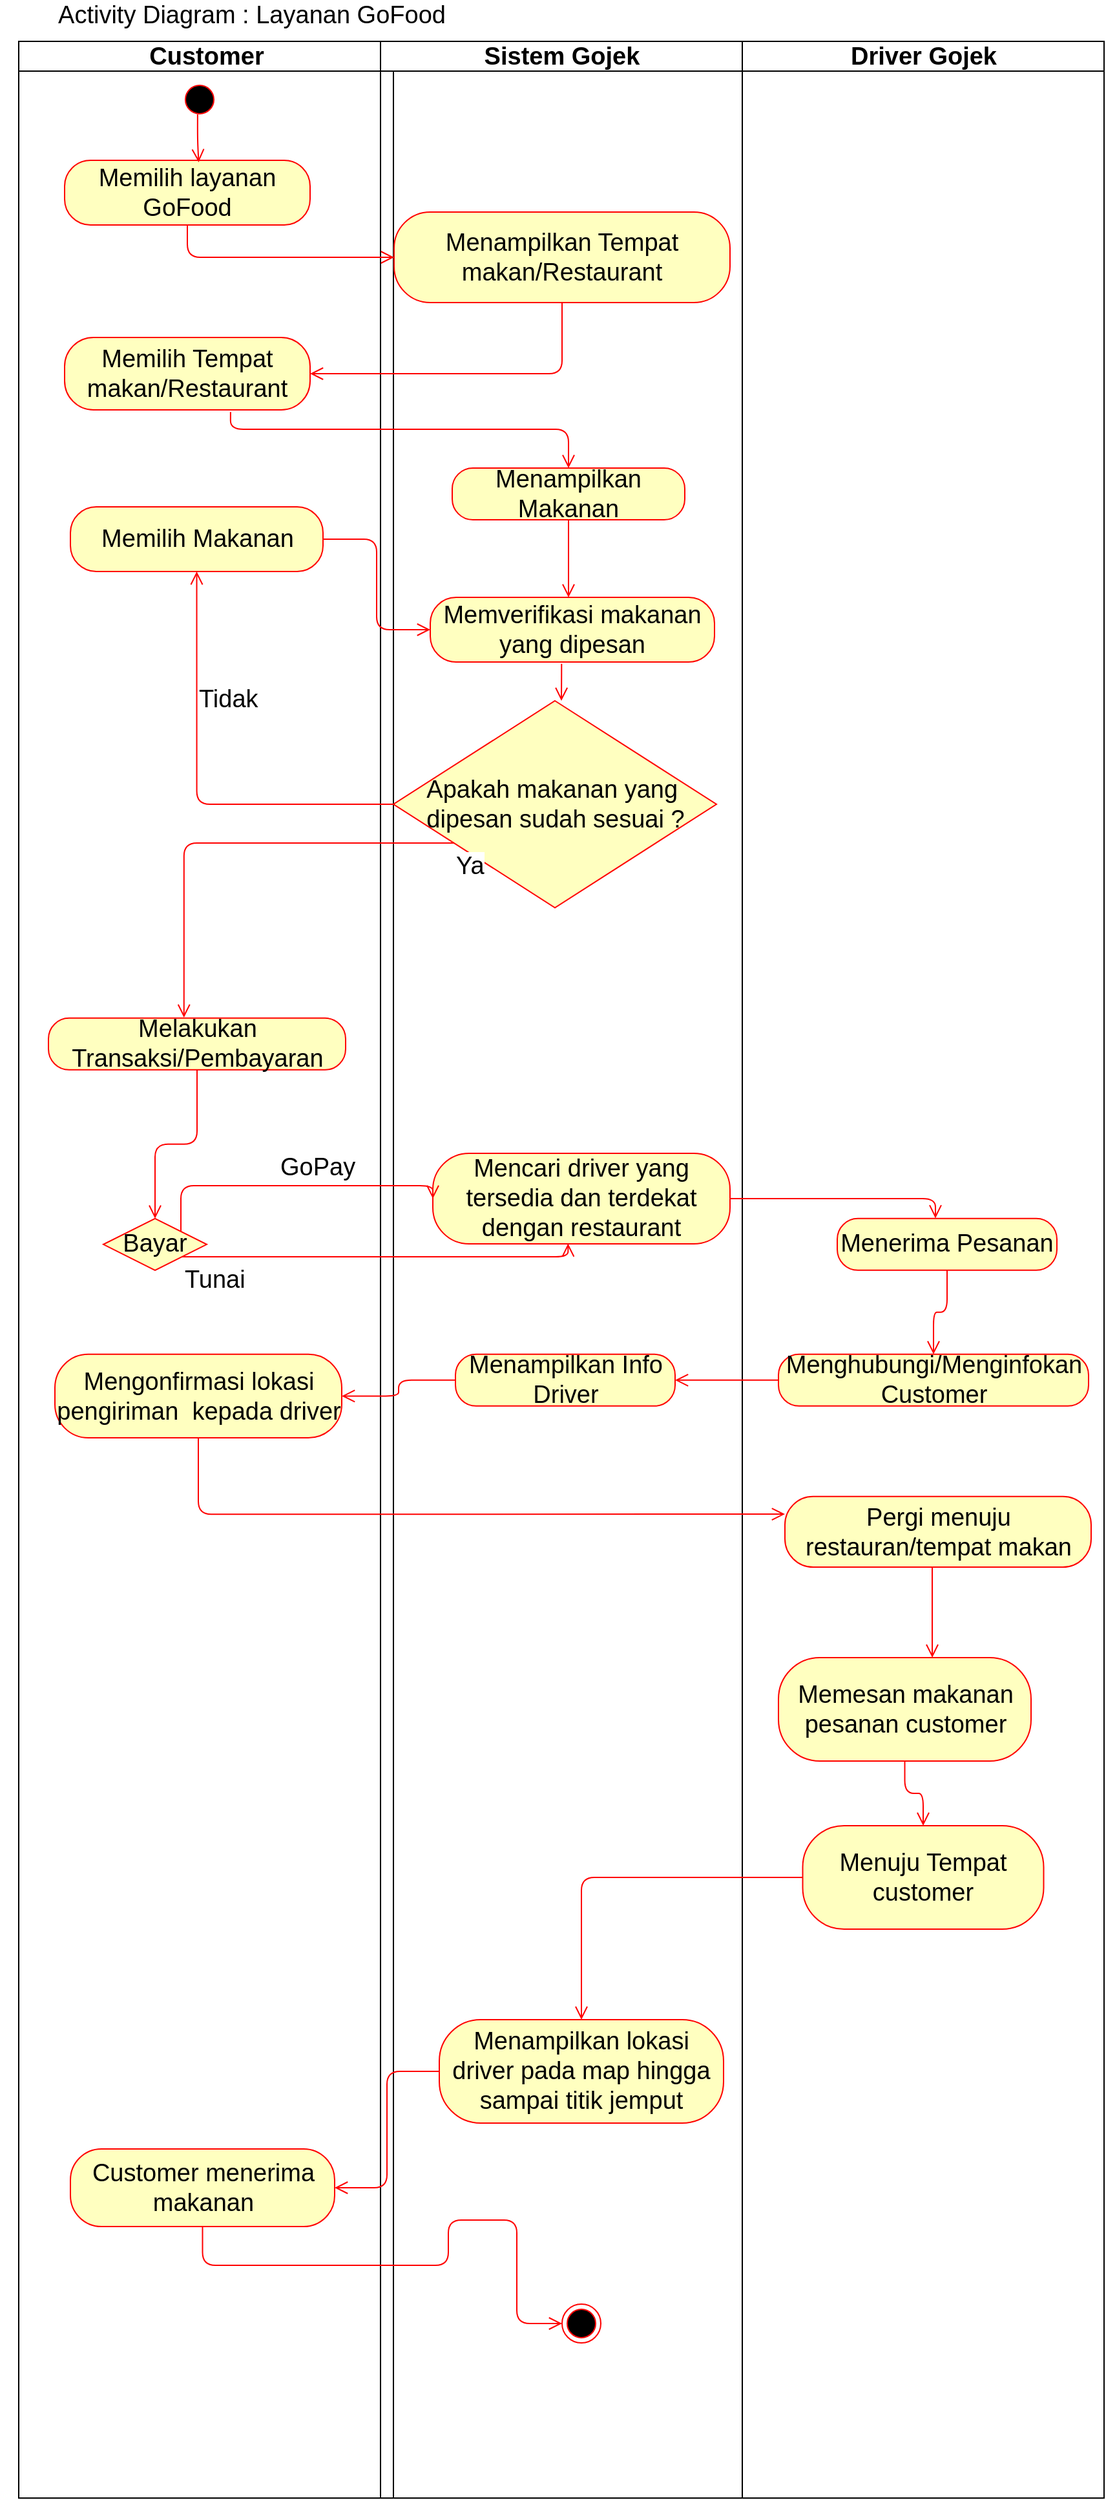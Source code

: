 <mxfile version="14.6.13" type="github">
  <diagram id="UVGQqestL4LisQcyUeWL" name="Page-1">
    <mxGraphModel dx="1483" dy="999" grid="1" gridSize="10" guides="1" tooltips="1" connect="1" arrows="1" fold="1" page="1" pageScale="1" pageWidth="200" pageHeight="300" math="0" shadow="0">
      <root>
        <mxCell id="0" />
        <mxCell id="1" parent="0" />
        <mxCell id="FoPdU7yQy80ElH368FdN-35" value="Customer" style="swimlane;whiteSpace=wrap;fontSize=19;" vertex="1" parent="1">
          <mxGeometry x="164.5" y="-110" width="290" height="1900" as="geometry" />
        </mxCell>
        <mxCell id="FoPdU7yQy80ElH368FdN-36" value="&lt;span&gt;Memilih layanan GoFood&lt;/span&gt;" style="rounded=1;whiteSpace=wrap;html=1;arcSize=40;fontColor=#000000;fillColor=#ffffc0;strokeColor=#ff0000;fontSize=19;" vertex="1" parent="FoPdU7yQy80ElH368FdN-35">
          <mxGeometry x="35.5" y="92" width="190" height="50" as="geometry" />
        </mxCell>
        <mxCell id="FoPdU7yQy80ElH368FdN-37" value="&lt;span&gt;Memilih Tempat makan/Restaurant&lt;/span&gt;" style="rounded=1;whiteSpace=wrap;html=1;arcSize=40;fontColor=#000000;fillColor=#ffffc0;strokeColor=#ff0000;fontSize=19;" vertex="1" parent="FoPdU7yQy80ElH368FdN-35">
          <mxGeometry x="35.5" y="229" width="190" height="56" as="geometry" />
        </mxCell>
        <mxCell id="FoPdU7yQy80ElH368FdN-38" value="" style="ellipse;html=1;shape=startState;fillColor=#000000;strokeColor=#ff0000;fontSize=19;" vertex="1" parent="FoPdU7yQy80ElH368FdN-35">
          <mxGeometry x="125" y="30" width="30" height="30" as="geometry" />
        </mxCell>
        <mxCell id="FoPdU7yQy80ElH368FdN-39" value="Mengonfirmasi lokasi pengiriman&amp;nbsp; kepada driver" style="rounded=1;whiteSpace=wrap;html=1;arcSize=40;fontColor=#000000;fillColor=#ffffc0;strokeColor=#ff0000;fontSize=19;" vertex="1" parent="FoPdU7yQy80ElH368FdN-35">
          <mxGeometry x="28" y="1015.4" width="222" height="64.6" as="geometry" />
        </mxCell>
        <mxCell id="FoPdU7yQy80ElH368FdN-40" value="Melakukan Transaksi/Pembayaran" style="rounded=1;whiteSpace=wrap;html=1;arcSize=40;fontColor=#000000;fillColor=#ffffc0;strokeColor=#ff0000;fontSize=19;" vertex="1" parent="FoPdU7yQy80ElH368FdN-35">
          <mxGeometry x="23" y="755.4" width="230" height="40" as="geometry" />
        </mxCell>
        <mxCell id="FoPdU7yQy80ElH368FdN-41" value="Bayar" style="rhombus;whiteSpace=wrap;html=1;fillColor=#ffffc0;strokeColor=#ff0000;fontSize=19;" vertex="1" parent="FoPdU7yQy80ElH368FdN-35">
          <mxGeometry x="65.5" y="910.4" width="80" height="40" as="geometry" />
        </mxCell>
        <mxCell id="FoPdU7yQy80ElH368FdN-42" value="" style="edgeStyle=orthogonalEdgeStyle;html=1;verticalAlign=bottom;endArrow=open;endSize=8;strokeColor=#ff0000;fontSize=19;entryX=0.5;entryY=0;entryDx=0;entryDy=0;" edge="1" parent="FoPdU7yQy80ElH368FdN-35" source="FoPdU7yQy80ElH368FdN-40" target="FoPdU7yQy80ElH368FdN-41">
          <mxGeometry relative="1" as="geometry">
            <mxPoint x="418.5" y="895.4" as="targetPoint" />
          </mxGeometry>
        </mxCell>
        <mxCell id="FoPdU7yQy80ElH368FdN-43" value="" style="edgeStyle=orthogonalEdgeStyle;html=1;verticalAlign=bottom;endArrow=open;endSize=8;strokeColor=#ff0000;fontSize=19;entryX=0.546;entryY=0.03;entryDx=0;entryDy=0;exitX=0.448;exitY=0.884;exitDx=0;exitDy=0;entryPerimeter=0;exitPerimeter=0;" edge="1" parent="FoPdU7yQy80ElH368FdN-35" source="FoPdU7yQy80ElH368FdN-38" target="FoPdU7yQy80ElH368FdN-36">
          <mxGeometry relative="1" as="geometry">
            <mxPoint x="150" y="775" as="targetPoint" />
            <mxPoint x="150" y="660" as="sourcePoint" />
          </mxGeometry>
        </mxCell>
        <mxCell id="FoPdU7yQy80ElH368FdN-77" value="Memilih Makanan" style="rounded=1;whiteSpace=wrap;html=1;arcSize=40;fontColor=#000000;fillColor=#ffffc0;strokeColor=#ff0000;fontSize=19;" vertex="1" parent="FoPdU7yQy80ElH368FdN-35">
          <mxGeometry x="40" y="360" width="195.5" height="50" as="geometry" />
        </mxCell>
        <mxCell id="FoPdU7yQy80ElH368FdN-88" value="Customer menerima makanan" style="rounded=1;whiteSpace=wrap;html=1;arcSize=40;fontColor=#000000;fillColor=#ffffc0;strokeColor=#ff0000;fontSize=19;" vertex="1" parent="FoPdU7yQy80ElH368FdN-35">
          <mxGeometry x="40" y="1630" width="204.5" height="60" as="geometry" />
        </mxCell>
        <mxCell id="FoPdU7yQy80ElH368FdN-44" value="Sistem Gojek" style="swimlane;whiteSpace=wrap;fontSize=19;" vertex="1" parent="1">
          <mxGeometry x="444.5" y="-110" width="280" height="1900" as="geometry" />
        </mxCell>
        <mxCell id="FoPdU7yQy80ElH368FdN-45" value="Menampilkan Tempat makan/Restaurant" style="rounded=1;whiteSpace=wrap;html=1;arcSize=40;fontColor=#000000;fillColor=#ffffc0;strokeColor=#ff0000;fontSize=19;" vertex="1" parent="FoPdU7yQy80ElH368FdN-44">
          <mxGeometry x="10.5" y="132" width="260" height="70" as="geometry" />
        </mxCell>
        <mxCell id="FoPdU7yQy80ElH368FdN-46" value="&lt;span&gt;Memverifikasi makanan yang dipesan&lt;/span&gt;" style="rounded=1;whiteSpace=wrap;html=1;arcSize=40;fontColor=#000000;fillColor=#ffffc0;strokeColor=#ff0000;fontSize=19;" vertex="1" parent="FoPdU7yQy80ElH368FdN-44">
          <mxGeometry x="38.5" y="430" width="220" height="50" as="geometry" />
        </mxCell>
        <mxCell id="FoPdU7yQy80ElH368FdN-49" value="Mencari driver yang tersedia dan terdekat dengan restaurant" style="rounded=1;whiteSpace=wrap;html=1;arcSize=40;fontColor=#000000;fillColor=#ffffc0;strokeColor=#ff0000;fontSize=19;" vertex="1" parent="FoPdU7yQy80ElH368FdN-44">
          <mxGeometry x="40.5" y="860" width="230" height="70" as="geometry" />
        </mxCell>
        <mxCell id="FoPdU7yQy80ElH368FdN-51" value="Menampilkan Info Driver" style="rounded=1;whiteSpace=wrap;html=1;arcSize=40;fontColor=#000000;fillColor=#ffffc0;strokeColor=#ff0000;fontSize=19;" vertex="1" parent="FoPdU7yQy80ElH368FdN-44">
          <mxGeometry x="58" y="1015.4" width="170" height="40" as="geometry" />
        </mxCell>
        <mxCell id="FoPdU7yQy80ElH368FdN-52" value="Menampilkan lokasi driver pada map hingga sampai titik jemput" style="rounded=1;whiteSpace=wrap;html=1;arcSize=40;fontColor=#000000;fillColor=#ffffc0;strokeColor=#ff0000;fontSize=19;" vertex="1" parent="FoPdU7yQy80ElH368FdN-44">
          <mxGeometry x="45.5" y="1530" width="220" height="80" as="geometry" />
        </mxCell>
        <mxCell id="FoPdU7yQy80ElH368FdN-54" value="" style="ellipse;html=1;shape=endState;fillColor=#000000;strokeColor=#ff0000;fontSize=19;" vertex="1" parent="FoPdU7yQy80ElH368FdN-44">
          <mxGeometry x="140.5" y="1750" width="30" height="30" as="geometry" />
        </mxCell>
        <mxCell id="FoPdU7yQy80ElH368FdN-55" style="edgeStyle=orthogonalEdgeStyle;rounded=0;orthogonalLoop=1;jettySize=auto;html=1;exitX=0.5;exitY=1;exitDx=0;exitDy=0;fontSize=19;" edge="1" parent="FoPdU7yQy80ElH368FdN-44" source="FoPdU7yQy80ElH368FdN-54" target="FoPdU7yQy80ElH368FdN-54">
          <mxGeometry relative="1" as="geometry" />
        </mxCell>
        <mxCell id="FoPdU7yQy80ElH368FdN-56" value="" style="edgeStyle=orthogonalEdgeStyle;html=1;verticalAlign=bottom;endArrow=open;endSize=8;strokeColor=#ff0000;fontSize=19;entryX=0.5;entryY=0;entryDx=0;entryDy=0;exitX=0.462;exitY=1.028;exitDx=0;exitDy=0;exitPerimeter=0;" edge="1" parent="FoPdU7yQy80ElH368FdN-44" source="FoPdU7yQy80ElH368FdN-46">
          <mxGeometry relative="1" as="geometry">
            <mxPoint x="140.0" y="510" as="targetPoint" />
            <mxPoint x="137.12" y="480.0" as="sourcePoint" />
          </mxGeometry>
        </mxCell>
        <mxCell id="FoPdU7yQy80ElH368FdN-75" value="Menampilkan Makanan" style="rounded=1;whiteSpace=wrap;html=1;arcSize=40;fontColor=#000000;fillColor=#ffffc0;strokeColor=#ff0000;fontSize=19;" vertex="1" parent="FoPdU7yQy80ElH368FdN-44">
          <mxGeometry x="55.5" y="330" width="180" height="40" as="geometry" />
        </mxCell>
        <mxCell id="FoPdU7yQy80ElH368FdN-76" value="" style="edgeStyle=orthogonalEdgeStyle;html=1;verticalAlign=bottom;endArrow=open;endSize=8;strokeColor=#ff0000;fontSize=19;" edge="1" source="FoPdU7yQy80ElH368FdN-75" parent="FoPdU7yQy80ElH368FdN-44">
          <mxGeometry relative="1" as="geometry">
            <mxPoint x="145.5" y="430" as="targetPoint" />
          </mxGeometry>
        </mxCell>
        <mxCell id="FoPdU7yQy80ElH368FdN-79" value="Apakah makanan yang&amp;nbsp;&lt;br&gt;dipesan sudah sesuai ?" style="rhombus;whiteSpace=wrap;html=1;fillColor=#ffffc0;strokeColor=#ff0000;fontSize=19;" vertex="1" parent="FoPdU7yQy80ElH368FdN-44">
          <mxGeometry x="10" y="510" width="250" height="160" as="geometry" />
        </mxCell>
        <mxCell id="FoPdU7yQy80ElH368FdN-57" value="Driver Gojek" style="swimlane;whiteSpace=wrap;startSize=23;fontSize=19;" vertex="1" parent="1">
          <mxGeometry x="724.5" y="-110" width="280" height="1900" as="geometry" />
        </mxCell>
        <mxCell id="FoPdU7yQy80ElH368FdN-58" value="Menerima Pesanan" style="rounded=1;whiteSpace=wrap;html=1;arcSize=40;fontColor=#000000;fillColor=#ffffc0;strokeColor=#ff0000;fontSize=19;" vertex="1" parent="FoPdU7yQy80ElH368FdN-57">
          <mxGeometry x="73.5" y="910.4" width="170" height="40" as="geometry" />
        </mxCell>
        <mxCell id="FoPdU7yQy80ElH368FdN-59" value="Menghubungi/Menginfokan&lt;br&gt;Customer" style="rounded=1;whiteSpace=wrap;html=1;arcSize=40;fontColor=#000000;fillColor=#ffffc0;strokeColor=#ff0000;fontSize=19;" vertex="1" parent="FoPdU7yQy80ElH368FdN-57">
          <mxGeometry x="28" y="1015.4" width="240" height="40" as="geometry" />
        </mxCell>
        <mxCell id="FoPdU7yQy80ElH368FdN-60" value="" style="edgeStyle=orthogonalEdgeStyle;html=1;verticalAlign=bottom;endArrow=open;endSize=8;strokeColor=#ff0000;fontSize=19;exitX=0.5;exitY=1;exitDx=0;exitDy=0;entryX=0.5;entryY=0;entryDx=0;entryDy=0;" edge="1" parent="FoPdU7yQy80ElH368FdN-57" source="FoPdU7yQy80ElH368FdN-58" target="FoPdU7yQy80ElH368FdN-59">
          <mxGeometry relative="1" as="geometry">
            <mxPoint x="158.5" y="1105.4" as="targetPoint" />
          </mxGeometry>
        </mxCell>
        <mxCell id="FoPdU7yQy80ElH368FdN-61" value="Pergi menuju restauran/tempat makan" style="rounded=1;whiteSpace=wrap;html=1;arcSize=40;fontColor=#000000;fillColor=#ffffc0;strokeColor=#ff0000;fontSize=19;" vertex="1" parent="FoPdU7yQy80ElH368FdN-57">
          <mxGeometry x="33" y="1125.4" width="237" height="54.6" as="geometry" />
        </mxCell>
        <mxCell id="FoPdU7yQy80ElH368FdN-83" value="Memesan makanan pesanan customer" style="rounded=1;whiteSpace=wrap;html=1;arcSize=40;fontColor=#000000;fillColor=#ffffc0;strokeColor=#ff0000;fontSize=19;" vertex="1" parent="FoPdU7yQy80ElH368FdN-57">
          <mxGeometry x="28" y="1250" width="195.5" height="80" as="geometry" />
        </mxCell>
        <mxCell id="FoPdU7yQy80ElH368FdN-84" value="" style="edgeStyle=orthogonalEdgeStyle;html=1;verticalAlign=bottom;endArrow=open;endSize=8;strokeColor=#ff0000;fontSize=19;entryX=0.5;entryY=0;entryDx=0;entryDy=0;" edge="1" source="FoPdU7yQy80ElH368FdN-83" parent="FoPdU7yQy80ElH368FdN-57" target="FoPdU7yQy80ElH368FdN-86">
          <mxGeometry relative="1" as="geometry">
            <mxPoint x="165.5" y="1340" as="targetPoint" />
          </mxGeometry>
        </mxCell>
        <mxCell id="FoPdU7yQy80ElH368FdN-69" value="" style="edgeStyle=orthogonalEdgeStyle;html=1;verticalAlign=bottom;endArrow=open;endSize=8;strokeColor=#ff0000;fontSize=19;entryX=0.609;entryY=0;entryDx=0;entryDy=0;entryPerimeter=0;" edge="1" parent="FoPdU7yQy80ElH368FdN-57" source="FoPdU7yQy80ElH368FdN-61" target="FoPdU7yQy80ElH368FdN-83">
          <mxGeometry relative="1" as="geometry">
            <mxPoint x="163.5" y="1225.4" as="targetPoint" />
            <Array as="points">
              <mxPoint x="147" y="1240" />
              <mxPoint x="147" y="1240" />
            </Array>
          </mxGeometry>
        </mxCell>
        <mxCell id="FoPdU7yQy80ElH368FdN-86" value="Menuju Tempat customer" style="rounded=1;whiteSpace=wrap;html=1;arcSize=40;fontColor=#000000;fillColor=#ffffc0;strokeColor=#ff0000;fontSize=19;" vertex="1" parent="FoPdU7yQy80ElH368FdN-57">
          <mxGeometry x="46.75" y="1380" width="186.5" height="80" as="geometry" />
        </mxCell>
        <mxCell id="FoPdU7yQy80ElH368FdN-62" value="Activity Diagram : Layanan GoFood" style="text;html=1;strokeColor=none;fillColor=none;align=center;verticalAlign=middle;whiteSpace=wrap;rounded=0;fontSize=19;" vertex="1" parent="1">
          <mxGeometry x="150" y="-140" width="390" height="20" as="geometry" />
        </mxCell>
        <mxCell id="FoPdU7yQy80ElH368FdN-64" value="GoPay" style="edgeStyle=orthogonalEdgeStyle;html=1;align=left;verticalAlign=bottom;endArrow=open;endSize=8;strokeColor=#ff0000;fontSize=19;exitX=1;exitY=0;exitDx=0;exitDy=0;entryX=0;entryY=0.5;entryDx=0;entryDy=0;" edge="1" parent="1" source="FoPdU7yQy80ElH368FdN-41" target="FoPdU7yQy80ElH368FdN-49">
          <mxGeometry x="-0.085" relative="1" as="geometry">
            <mxPoint x="728" y="825.4" as="targetPoint" />
            <Array as="points">
              <mxPoint x="290" y="775" />
            </Array>
            <mxPoint as="offset" />
          </mxGeometry>
        </mxCell>
        <mxCell id="FoPdU7yQy80ElH368FdN-65" value="Tunai" style="edgeStyle=orthogonalEdgeStyle;html=1;align=left;verticalAlign=top;endArrow=open;endSize=8;strokeColor=#ff0000;fontSize=19;entryX=0.455;entryY=0.997;entryDx=0;entryDy=0;entryPerimeter=0;" edge="1" parent="1" source="FoPdU7yQy80ElH368FdN-41" target="FoPdU7yQy80ElH368FdN-49">
          <mxGeometry x="-1" relative="1" as="geometry">
            <mxPoint x="588" y="905.4" as="targetPoint" />
            <mxPoint as="offset" />
            <Array as="points">
              <mxPoint x="590" y="830" />
            </Array>
          </mxGeometry>
        </mxCell>
        <mxCell id="FoPdU7yQy80ElH368FdN-66" value="" style="edgeStyle=orthogonalEdgeStyle;html=1;verticalAlign=bottom;endArrow=open;endSize=8;strokeColor=#ff0000;fontSize=19;entryX=1;entryY=0.5;entryDx=0;entryDy=0;" edge="1" parent="1" source="FoPdU7yQy80ElH368FdN-51" target="FoPdU7yQy80ElH368FdN-39">
          <mxGeometry relative="1" as="geometry">
            <mxPoint x="588" y="1005.4" as="targetPoint" />
          </mxGeometry>
        </mxCell>
        <mxCell id="FoPdU7yQy80ElH368FdN-67" value="" style="edgeStyle=orthogonalEdgeStyle;html=1;verticalAlign=bottom;endArrow=open;endSize=8;strokeColor=#ff0000;fontSize=19;exitX=0;exitY=0.5;exitDx=0;exitDy=0;entryX=1;entryY=0.5;entryDx=0;entryDy=0;" edge="1" parent="1" source="FoPdU7yQy80ElH368FdN-59" target="FoPdU7yQy80ElH368FdN-51">
          <mxGeometry relative="1" as="geometry">
            <mxPoint x="698" y="955.4" as="targetPoint" />
            <mxPoint x="512.5" y="935.4" as="sourcePoint" />
          </mxGeometry>
        </mxCell>
        <mxCell id="FoPdU7yQy80ElH368FdN-68" value="" style="edgeStyle=orthogonalEdgeStyle;html=1;verticalAlign=bottom;endArrow=open;endSize=8;strokeColor=#ff0000;fontSize=19;entryX=0;entryY=0.25;entryDx=0;entryDy=0;" edge="1" parent="1" source="FoPdU7yQy80ElH368FdN-39" target="FoPdU7yQy80ElH368FdN-61">
          <mxGeometry relative="1" as="geometry">
            <mxPoint x="288" y="1005.4" as="targetPoint" />
            <Array as="points">
              <mxPoint x="304" y="1029" />
            </Array>
          </mxGeometry>
        </mxCell>
        <mxCell id="FoPdU7yQy80ElH368FdN-70" value="" style="edgeStyle=orthogonalEdgeStyle;html=1;verticalAlign=bottom;endArrow=open;endSize=8;strokeColor=#ff0000;fontSize=19;entryX=0;entryY=0.5;entryDx=0;entryDy=0;exitX=0.5;exitY=1;exitDx=0;exitDy=0;" edge="1" parent="1" source="FoPdU7yQy80ElH368FdN-36" target="FoPdU7yQy80ElH368FdN-45">
          <mxGeometry relative="1" as="geometry">
            <mxPoint x="313.74" y="-6.5" as="targetPoint" />
            <mxPoint x="312.94" y="-43.48" as="sourcePoint" />
          </mxGeometry>
        </mxCell>
        <mxCell id="FoPdU7yQy80ElH368FdN-71" value="" style="edgeStyle=orthogonalEdgeStyle;html=1;verticalAlign=bottom;endArrow=open;endSize=8;strokeColor=#ff0000;fontSize=19;entryX=1;entryY=0.5;entryDx=0;entryDy=0;exitX=0.5;exitY=1;exitDx=0;exitDy=0;" edge="1" parent="1" source="FoPdU7yQy80ElH368FdN-45" target="FoPdU7yQy80ElH368FdN-37">
          <mxGeometry relative="1" as="geometry">
            <mxPoint x="465" y="67" as="targetPoint" />
            <mxPoint x="305" y="42" as="sourcePoint" />
          </mxGeometry>
        </mxCell>
        <mxCell id="FoPdU7yQy80ElH368FdN-72" value="" style="edgeStyle=orthogonalEdgeStyle;html=1;verticalAlign=bottom;endArrow=open;endSize=8;strokeColor=#ff0000;fontSize=19;entryX=0.5;entryY=0;entryDx=0;entryDy=0;exitX=0.676;exitY=1.029;exitDx=0;exitDy=0;exitPerimeter=0;" edge="1" parent="1" source="FoPdU7yQy80ElH368FdN-37" target="FoPdU7yQy80ElH368FdN-75">
          <mxGeometry relative="1" as="geometry">
            <mxPoint x="465" y="67" as="targetPoint" />
            <mxPoint x="305" y="42" as="sourcePoint" />
            <Array as="points">
              <mxPoint x="328" y="190" />
              <mxPoint x="590" y="190" />
              <mxPoint x="590" y="220" />
            </Array>
          </mxGeometry>
        </mxCell>
        <mxCell id="FoPdU7yQy80ElH368FdN-78" value="" style="edgeStyle=orthogonalEdgeStyle;html=1;verticalAlign=bottom;endArrow=open;endSize=8;strokeColor=#ff0000;fontSize=19;entryX=0;entryY=0.5;entryDx=0;entryDy=0;" edge="1" source="FoPdU7yQy80ElH368FdN-77" parent="1" target="FoPdU7yQy80ElH368FdN-46">
          <mxGeometry relative="1" as="geometry">
            <mxPoint x="340" y="360" as="targetPoint" />
          </mxGeometry>
        </mxCell>
        <mxCell id="FoPdU7yQy80ElH368FdN-80" value="Tidak" style="edgeStyle=orthogonalEdgeStyle;html=1;align=left;verticalAlign=bottom;endArrow=open;endSize=8;strokeColor=#ff0000;fontSize=19;entryX=0.5;entryY=1;entryDx=0;entryDy=0;" edge="1" source="FoPdU7yQy80ElH368FdN-79" parent="1" target="FoPdU7yQy80ElH368FdN-77">
          <mxGeometry x="0.319" relative="1" as="geometry">
            <mxPoint x="680" y="450" as="targetPoint" />
            <mxPoint as="offset" />
          </mxGeometry>
        </mxCell>
        <mxCell id="FoPdU7yQy80ElH368FdN-81" value="Ya" style="edgeStyle=orthogonalEdgeStyle;html=1;align=left;verticalAlign=top;endArrow=open;endSize=8;strokeColor=#ff0000;fontSize=19;entryX=0.456;entryY=-0.01;entryDx=0;entryDy=0;entryPerimeter=0;" edge="1" source="FoPdU7yQy80ElH368FdN-79" parent="1" target="FoPdU7yQy80ElH368FdN-40">
          <mxGeometry x="-1" relative="1" as="geometry">
            <mxPoint x="540" y="530" as="targetPoint" />
            <Array as="points">
              <mxPoint x="292" y="510" />
            </Array>
          </mxGeometry>
        </mxCell>
        <mxCell id="FoPdU7yQy80ElH368FdN-82" value="" style="edgeStyle=orthogonalEdgeStyle;html=1;verticalAlign=bottom;endArrow=open;endSize=8;strokeColor=#ff0000;fontSize=19;exitX=1;exitY=0.5;exitDx=0;exitDy=0;entryX=0.447;entryY=-0.005;entryDx=0;entryDy=0;entryPerimeter=0;" edge="1" parent="1" source="FoPdU7yQy80ElH368FdN-49" target="FoPdU7yQy80ElH368FdN-58">
          <mxGeometry relative="1" as="geometry">
            <mxPoint x="900" y="770" as="targetPoint" />
            <mxPoint x="935.5" y="850.4" as="sourcePoint" />
          </mxGeometry>
        </mxCell>
        <mxCell id="FoPdU7yQy80ElH368FdN-87" value="" style="edgeStyle=orthogonalEdgeStyle;html=1;verticalAlign=bottom;endArrow=open;endSize=8;strokeColor=#ff0000;fontSize=19;entryX=0.5;entryY=0;entryDx=0;entryDy=0;" edge="1" source="FoPdU7yQy80ElH368FdN-86" parent="1" target="FoPdU7yQy80ElH368FdN-52">
          <mxGeometry relative="1" as="geometry">
            <mxPoint x="858" y="1380" as="targetPoint" />
          </mxGeometry>
        </mxCell>
        <mxCell id="FoPdU7yQy80ElH368FdN-53" value="" style="edgeStyle=orthogonalEdgeStyle;html=1;verticalAlign=bottom;endArrow=open;endSize=8;strokeColor=#ff0000;fontSize=19;entryX=1;entryY=0.5;entryDx=0;entryDy=0;" edge="1" parent="1" source="FoPdU7yQy80ElH368FdN-52" target="FoPdU7yQy80ElH368FdN-88">
          <mxGeometry relative="1" as="geometry">
            <mxPoint x="569.5" y="1510" as="targetPoint" />
          </mxGeometry>
        </mxCell>
        <mxCell id="FoPdU7yQy80ElH368FdN-89" value="" style="edgeStyle=orthogonalEdgeStyle;html=1;verticalAlign=bottom;endArrow=open;endSize=8;strokeColor=#ff0000;fontSize=19;entryX=0;entryY=0.5;entryDx=0;entryDy=0;" edge="1" source="FoPdU7yQy80ElH368FdN-88" parent="1" target="FoPdU7yQy80ElH368FdN-54">
          <mxGeometry relative="1" as="geometry">
            <mxPoint x="310" y="1580" as="targetPoint" />
            <Array as="points">
              <mxPoint x="307" y="1610" />
              <mxPoint x="497" y="1610" />
              <mxPoint x="497" y="1575" />
              <mxPoint x="550" y="1575" />
              <mxPoint x="550" y="1655" />
            </Array>
          </mxGeometry>
        </mxCell>
      </root>
    </mxGraphModel>
  </diagram>
</mxfile>
